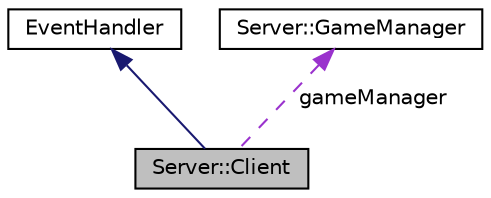 digraph "Server::Client"
{
 // LATEX_PDF_SIZE
  edge [fontname="Helvetica",fontsize="10",labelfontname="Helvetica",labelfontsize="10"];
  node [fontname="Helvetica",fontsize="10",shape=record];
  Node1 [label="Server::Client",height=0.2,width=0.4,color="black", fillcolor="grey75", style="filled", fontcolor="black",tooltip=" "];
  Node2 -> Node1 [dir="back",color="midnightblue",fontsize="10",style="solid",fontname="Helvetica"];
  Node2 [label="EventHandler",height=0.2,width=0.4,color="black", fillcolor="white", style="filled",URL="$structEventHandler.html",tooltip=" "];
  Node3 -> Node1 [dir="back",color="darkorchid3",fontsize="10",style="dashed",label=" gameManager" ,fontname="Helvetica"];
  Node3 [label="Server::GameManager",height=0.2,width=0.4,color="black", fillcolor="white", style="filled",URL="$classServer_1_1GameManager.html",tooltip=" "];
}
